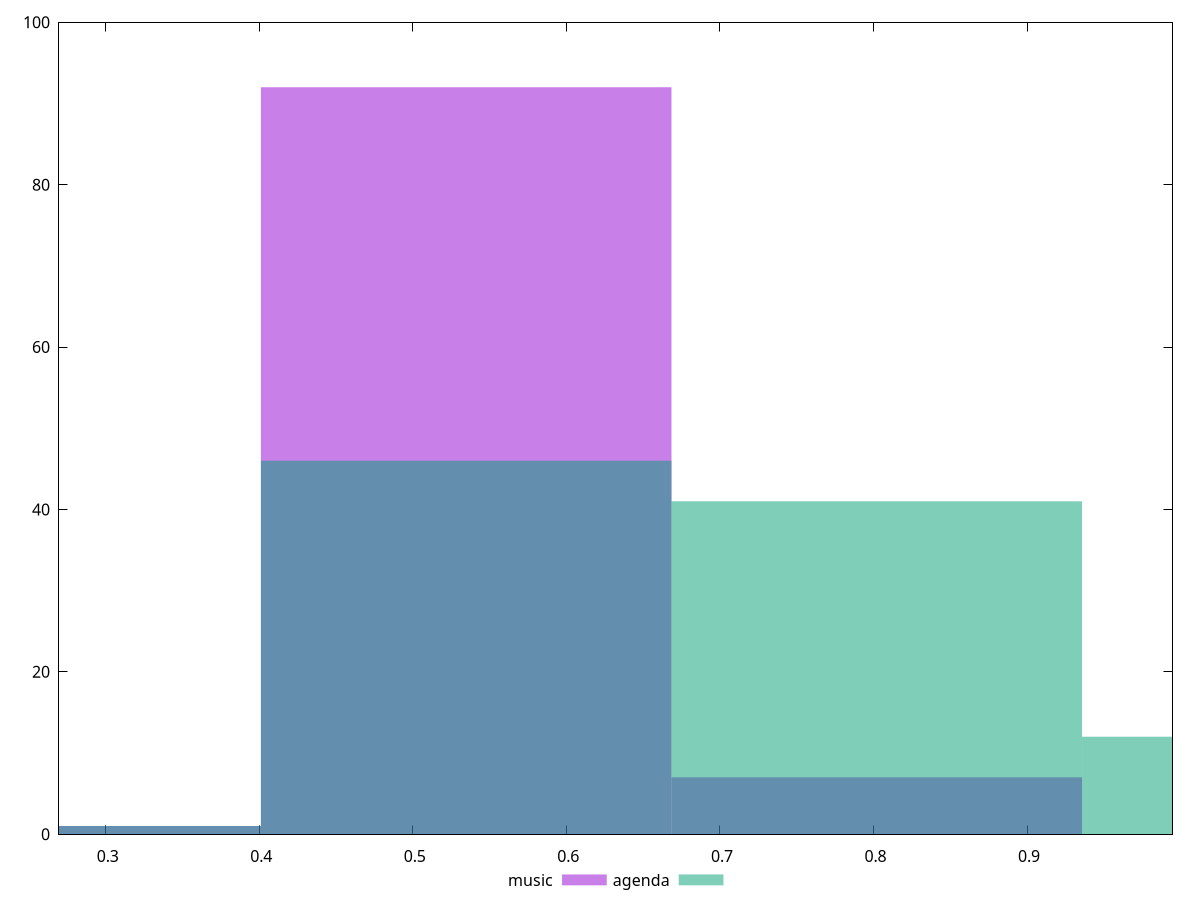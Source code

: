 reset

$music <<EOF
0.53476167715337 92
0.802142515730055 7
0.267380838576685 1
EOF

$agenda <<EOF
0.53476167715337 46
1.06952335430674 12
0.802142515730055 41
0.267380838576685 1
EOF

set key outside below
set boxwidth 0.267380838576685
set xrange [0.26958310732739305:0.9947266641201125]
set yrange [0:100]
set trange [0:100]
set style fill transparent solid 0.5 noborder
set terminal svg size 640, 500 enhanced background rgb 'white'
set output "reports/report_00028_2021-02-24T12-49-42.674Z/meta/pScore/comparison/histogram/0_vs_1.svg"

plot $music title "music" with boxes, \
     $agenda title "agenda" with boxes

reset
